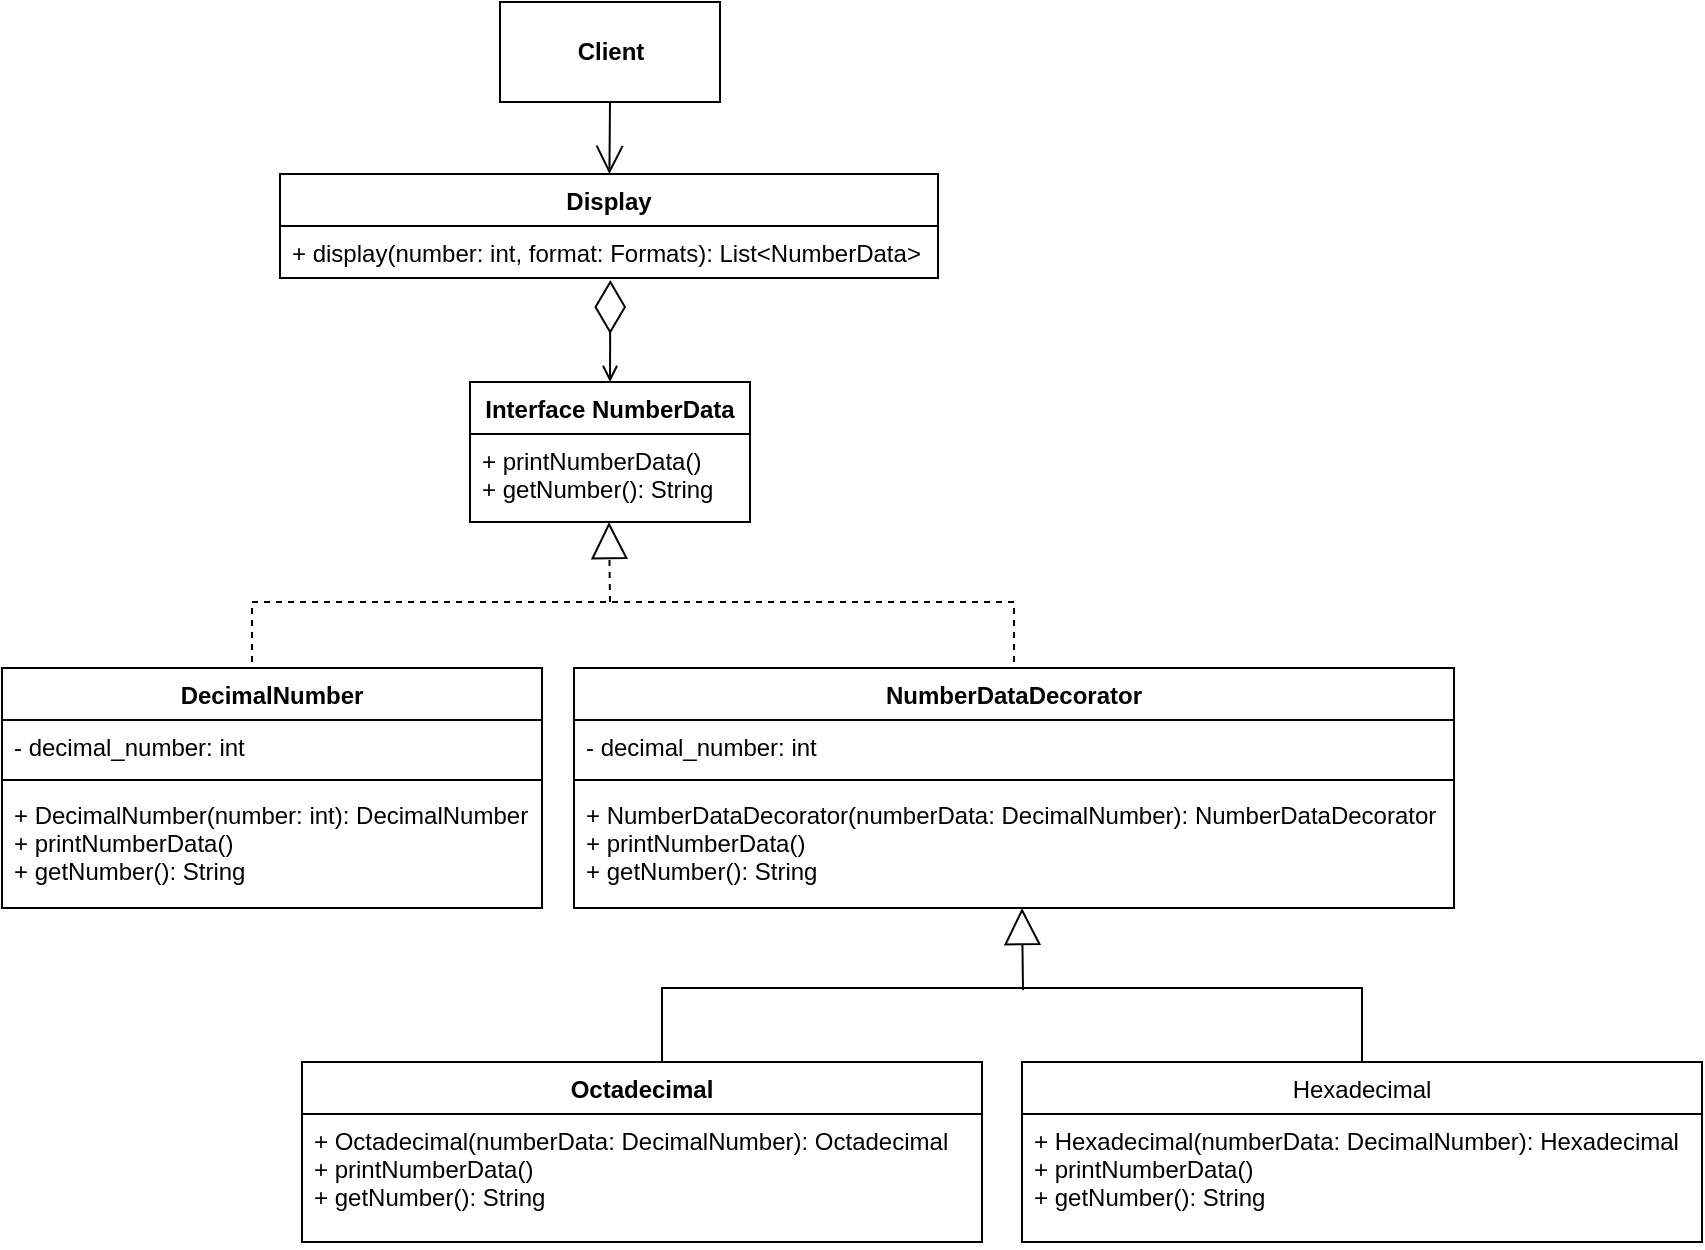 <mxfile version="14.5.1" type="device"><diagram id="uhITBkyGy3mns1bFXNuv" name="Страница 1"><mxGraphModel dx="1086" dy="776" grid="1" gridSize="10" guides="1" tooltips="1" connect="1" arrows="1" fold="1" page="1" pageScale="1" pageWidth="827" pageHeight="1169" math="0" shadow="0"><root><mxCell id="0"/><mxCell id="1" parent="0"/><mxCell id="bDXz9Ad74a9X19TPofiA-2" value="&lt;b&gt;Client&lt;/b&gt;" style="html=1;" vertex="1" parent="1"><mxGeometry x="389" y="60" width="110" height="50" as="geometry"/></mxCell><mxCell id="bDXz9Ad74a9X19TPofiA-7" value="Display" style="swimlane;fontStyle=1;childLayout=stackLayout;horizontal=1;startSize=26;fillColor=none;horizontalStack=0;resizeParent=1;resizeParentMax=0;resizeLast=0;collapsible=1;marginBottom=0;" vertex="1" parent="1"><mxGeometry x="279" y="146" width="329" height="52" as="geometry"/></mxCell><mxCell id="bDXz9Ad74a9X19TPofiA-8" value="+ display(number: int, format: Formats): List&lt;NumberData&gt;" style="text;strokeColor=none;fillColor=none;align=left;verticalAlign=top;spacingLeft=4;spacingRight=4;overflow=hidden;rotatable=0;points=[[0,0.5],[1,0.5]];portConstraint=eastwest;" vertex="1" parent="bDXz9Ad74a9X19TPofiA-7"><mxGeometry y="26" width="329" height="26" as="geometry"/></mxCell><mxCell id="bDXz9Ad74a9X19TPofiA-15" value="Interface NumberData" style="swimlane;fontStyle=1;childLayout=stackLayout;horizontal=1;startSize=26;fillColor=none;horizontalStack=0;resizeParent=1;resizeParentMax=0;resizeLast=0;collapsible=1;marginBottom=0;" vertex="1" parent="1"><mxGeometry x="374" y="250" width="140" height="70" as="geometry"/></mxCell><mxCell id="bDXz9Ad74a9X19TPofiA-16" value="+ printNumberData()&#10;+ getNumber(): String&#10;" style="text;strokeColor=none;fillColor=none;align=left;verticalAlign=top;spacingLeft=4;spacingRight=4;overflow=hidden;rotatable=0;points=[[0,0.5],[1,0.5]];portConstraint=eastwest;" vertex="1" parent="bDXz9Ad74a9X19TPofiA-15"><mxGeometry y="26" width="140" height="44" as="geometry"/></mxCell><mxCell id="bDXz9Ad74a9X19TPofiA-23" value="NumberDataDecorator" style="swimlane;fontStyle=1;align=center;verticalAlign=top;childLayout=stackLayout;horizontal=1;startSize=26;horizontalStack=0;resizeParent=1;resizeParentMax=0;resizeLast=0;collapsible=1;marginBottom=0;" vertex="1" parent="1"><mxGeometry x="426" y="393" width="440" height="120" as="geometry"/></mxCell><mxCell id="bDXz9Ad74a9X19TPofiA-24" value="- decimal_number: int" style="text;strokeColor=none;fillColor=none;align=left;verticalAlign=top;spacingLeft=4;spacingRight=4;overflow=hidden;rotatable=0;points=[[0,0.5],[1,0.5]];portConstraint=eastwest;" vertex="1" parent="bDXz9Ad74a9X19TPofiA-23"><mxGeometry y="26" width="440" height="26" as="geometry"/></mxCell><mxCell id="bDXz9Ad74a9X19TPofiA-25" value="" style="line;strokeWidth=1;fillColor=none;align=left;verticalAlign=middle;spacingTop=-1;spacingLeft=3;spacingRight=3;rotatable=0;labelPosition=right;points=[];portConstraint=eastwest;" vertex="1" parent="bDXz9Ad74a9X19TPofiA-23"><mxGeometry y="52" width="440" height="8" as="geometry"/></mxCell><mxCell id="bDXz9Ad74a9X19TPofiA-26" value="+ NumberDataDecorator(numberData: DecimalNumber): NumberDataDecorator&#10;+ printNumberData()&#10;+ getNumber(): String&#10;" style="text;strokeColor=none;fillColor=none;align=left;verticalAlign=top;spacingLeft=4;spacingRight=4;overflow=hidden;rotatable=0;points=[[0,0.5],[1,0.5]];portConstraint=eastwest;" vertex="1" parent="bDXz9Ad74a9X19TPofiA-23"><mxGeometry y="60" width="440" height="60" as="geometry"/></mxCell><mxCell id="bDXz9Ad74a9X19TPofiA-35" value="" style="endArrow=diamondThin;endFill=0;endSize=24;html=1;exitX=0.5;exitY=0;exitDx=0;exitDy=0;startArrow=open;startFill=0;entryX=0.502;entryY=1.038;entryDx=0;entryDy=0;entryPerimeter=0;" edge="1" parent="1" source="bDXz9Ad74a9X19TPofiA-15" target="bDXz9Ad74a9X19TPofiA-8"><mxGeometry width="160" relative="1" as="geometry"><mxPoint x="360" y="320" as="sourcePoint"/><mxPoint x="443.574" y="224" as="targetPoint"/></mxGeometry></mxCell><mxCell id="bDXz9Ad74a9X19TPofiA-36" value="" style="endArrow=open;endFill=1;endSize=12;html=1;exitX=0.5;exitY=1;exitDx=0;exitDy=0;" edge="1" parent="1" source="bDXz9Ad74a9X19TPofiA-2" target="bDXz9Ad74a9X19TPofiA-7"><mxGeometry width="160" relative="1" as="geometry"><mxPoint x="360" y="320" as="sourcePoint"/><mxPoint x="520" y="320" as="targetPoint"/></mxGeometry></mxCell><mxCell id="bDXz9Ad74a9X19TPofiA-37" value="" style="endArrow=block;endSize=16;endFill=0;html=1;dashed=1;" edge="1" parent="1"><mxGeometry width="160" relative="1" as="geometry"><mxPoint x="444" y="360" as="sourcePoint"/><mxPoint x="443.5" y="320" as="targetPoint"/></mxGeometry></mxCell><mxCell id="bDXz9Ad74a9X19TPofiA-38" value="" style="endArrow=none;html=1;edgeStyle=orthogonalEdgeStyle;dashed=1;entryX=0.5;entryY=0;entryDx=0;entryDy=0;exitX=0.5;exitY=0;exitDx=0;exitDy=0;rounded=0;" edge="1" parent="1" target="bDXz9Ad74a9X19TPofiA-23"><mxGeometry relative="1" as="geometry"><mxPoint x="265" y="390" as="sourcePoint"/><mxPoint x="626" y="360" as="targetPoint"/><Array as="points"><mxPoint x="265" y="360"/><mxPoint x="646" y="360"/></Array></mxGeometry></mxCell><mxCell id="bDXz9Ad74a9X19TPofiA-42" value="" style="endArrow=block;endSize=16;endFill=0;html=1;" edge="1" parent="1"><mxGeometry width="160" relative="1" as="geometry"><mxPoint x="650.5" y="554" as="sourcePoint"/><mxPoint x="650" y="513" as="targetPoint"/></mxGeometry></mxCell><mxCell id="bDXz9Ad74a9X19TPofiA-43" value="" style="endArrow=none;html=1;edgeStyle=orthogonalEdgeStyle;rounded=0;" edge="1" parent="1" target="bDXz9Ad74a9X19TPofiA-56"><mxGeometry relative="1" as="geometry"><mxPoint x="470" y="590" as="sourcePoint"/><mxPoint x="829" y="586" as="targetPoint"/><Array as="points"><mxPoint x="470" y="553"/><mxPoint x="820" y="553"/></Array></mxGeometry></mxCell><mxCell id="bDXz9Ad74a9X19TPofiA-44" value="DecimalNumber" style="swimlane;fontStyle=1;align=center;verticalAlign=top;childLayout=stackLayout;horizontal=1;startSize=26;horizontalStack=0;resizeParent=1;resizeParentMax=0;resizeLast=0;collapsible=1;marginBottom=0;" vertex="1" parent="1"><mxGeometry x="140" y="393" width="270" height="120" as="geometry"/></mxCell><mxCell id="bDXz9Ad74a9X19TPofiA-45" value="- decimal_number: int" style="text;strokeColor=none;fillColor=none;align=left;verticalAlign=top;spacingLeft=4;spacingRight=4;overflow=hidden;rotatable=0;points=[[0,0.5],[1,0.5]];portConstraint=eastwest;" vertex="1" parent="bDXz9Ad74a9X19TPofiA-44"><mxGeometry y="26" width="270" height="26" as="geometry"/></mxCell><mxCell id="bDXz9Ad74a9X19TPofiA-46" value="" style="line;strokeWidth=1;fillColor=none;align=left;verticalAlign=middle;spacingTop=-1;spacingLeft=3;spacingRight=3;rotatable=0;labelPosition=right;points=[];portConstraint=eastwest;" vertex="1" parent="bDXz9Ad74a9X19TPofiA-44"><mxGeometry y="52" width="270" height="8" as="geometry"/></mxCell><mxCell id="bDXz9Ad74a9X19TPofiA-47" value="+ DecimalNumber(number: int): DecimalNumber&#10;+ printNumberData()&#10;+ getNumber(): String&#10;" style="text;strokeColor=none;fillColor=none;align=left;verticalAlign=top;spacingLeft=4;spacingRight=4;overflow=hidden;rotatable=0;points=[[0,0.5],[1,0.5]];portConstraint=eastwest;" vertex="1" parent="bDXz9Ad74a9X19TPofiA-44"><mxGeometry y="60" width="270" height="60" as="geometry"/></mxCell><mxCell id="bDXz9Ad74a9X19TPofiA-48" value="Octadecimal" style="swimlane;fontStyle=1;childLayout=stackLayout;horizontal=1;startSize=26;fillColor=none;horizontalStack=0;resizeParent=1;resizeParentMax=0;resizeLast=0;collapsible=1;marginBottom=0;" vertex="1" parent="1"><mxGeometry x="290" y="590" width="340" height="90" as="geometry"/></mxCell><mxCell id="bDXz9Ad74a9X19TPofiA-49" value="+ Octadecimal(numberData: DecimalNumber): Octadecimal&#10;+ printNumberData()&#10;+ getNumber(): String&#10;" style="text;strokeColor=none;fillColor=none;align=left;verticalAlign=top;spacingLeft=4;spacingRight=4;overflow=hidden;rotatable=0;points=[[0,0.5],[1,0.5]];portConstraint=eastwest;" vertex="1" parent="bDXz9Ad74a9X19TPofiA-48"><mxGeometry y="26" width="340" height="64" as="geometry"/></mxCell><mxCell id="bDXz9Ad74a9X19TPofiA-56" value="Hexadecimal" style="swimlane;fontStyle=0;childLayout=stackLayout;horizontal=1;startSize=26;fillColor=none;horizontalStack=0;resizeParent=1;resizeParentMax=0;resizeLast=0;collapsible=1;marginBottom=0;" vertex="1" parent="1"><mxGeometry x="650" y="590" width="340" height="90" as="geometry"/></mxCell><mxCell id="bDXz9Ad74a9X19TPofiA-57" value="+ Hexadecimal(numberData: DecimalNumber): Hexadecimal&#10;+ printNumberData()&#10;+ getNumber(): String&#10;" style="text;strokeColor=none;fillColor=none;align=left;verticalAlign=top;spacingLeft=4;spacingRight=4;overflow=hidden;rotatable=0;points=[[0,0.5],[1,0.5]];portConstraint=eastwest;" vertex="1" parent="bDXz9Ad74a9X19TPofiA-56"><mxGeometry y="26" width="340" height="64" as="geometry"/></mxCell></root></mxGraphModel></diagram></mxfile>